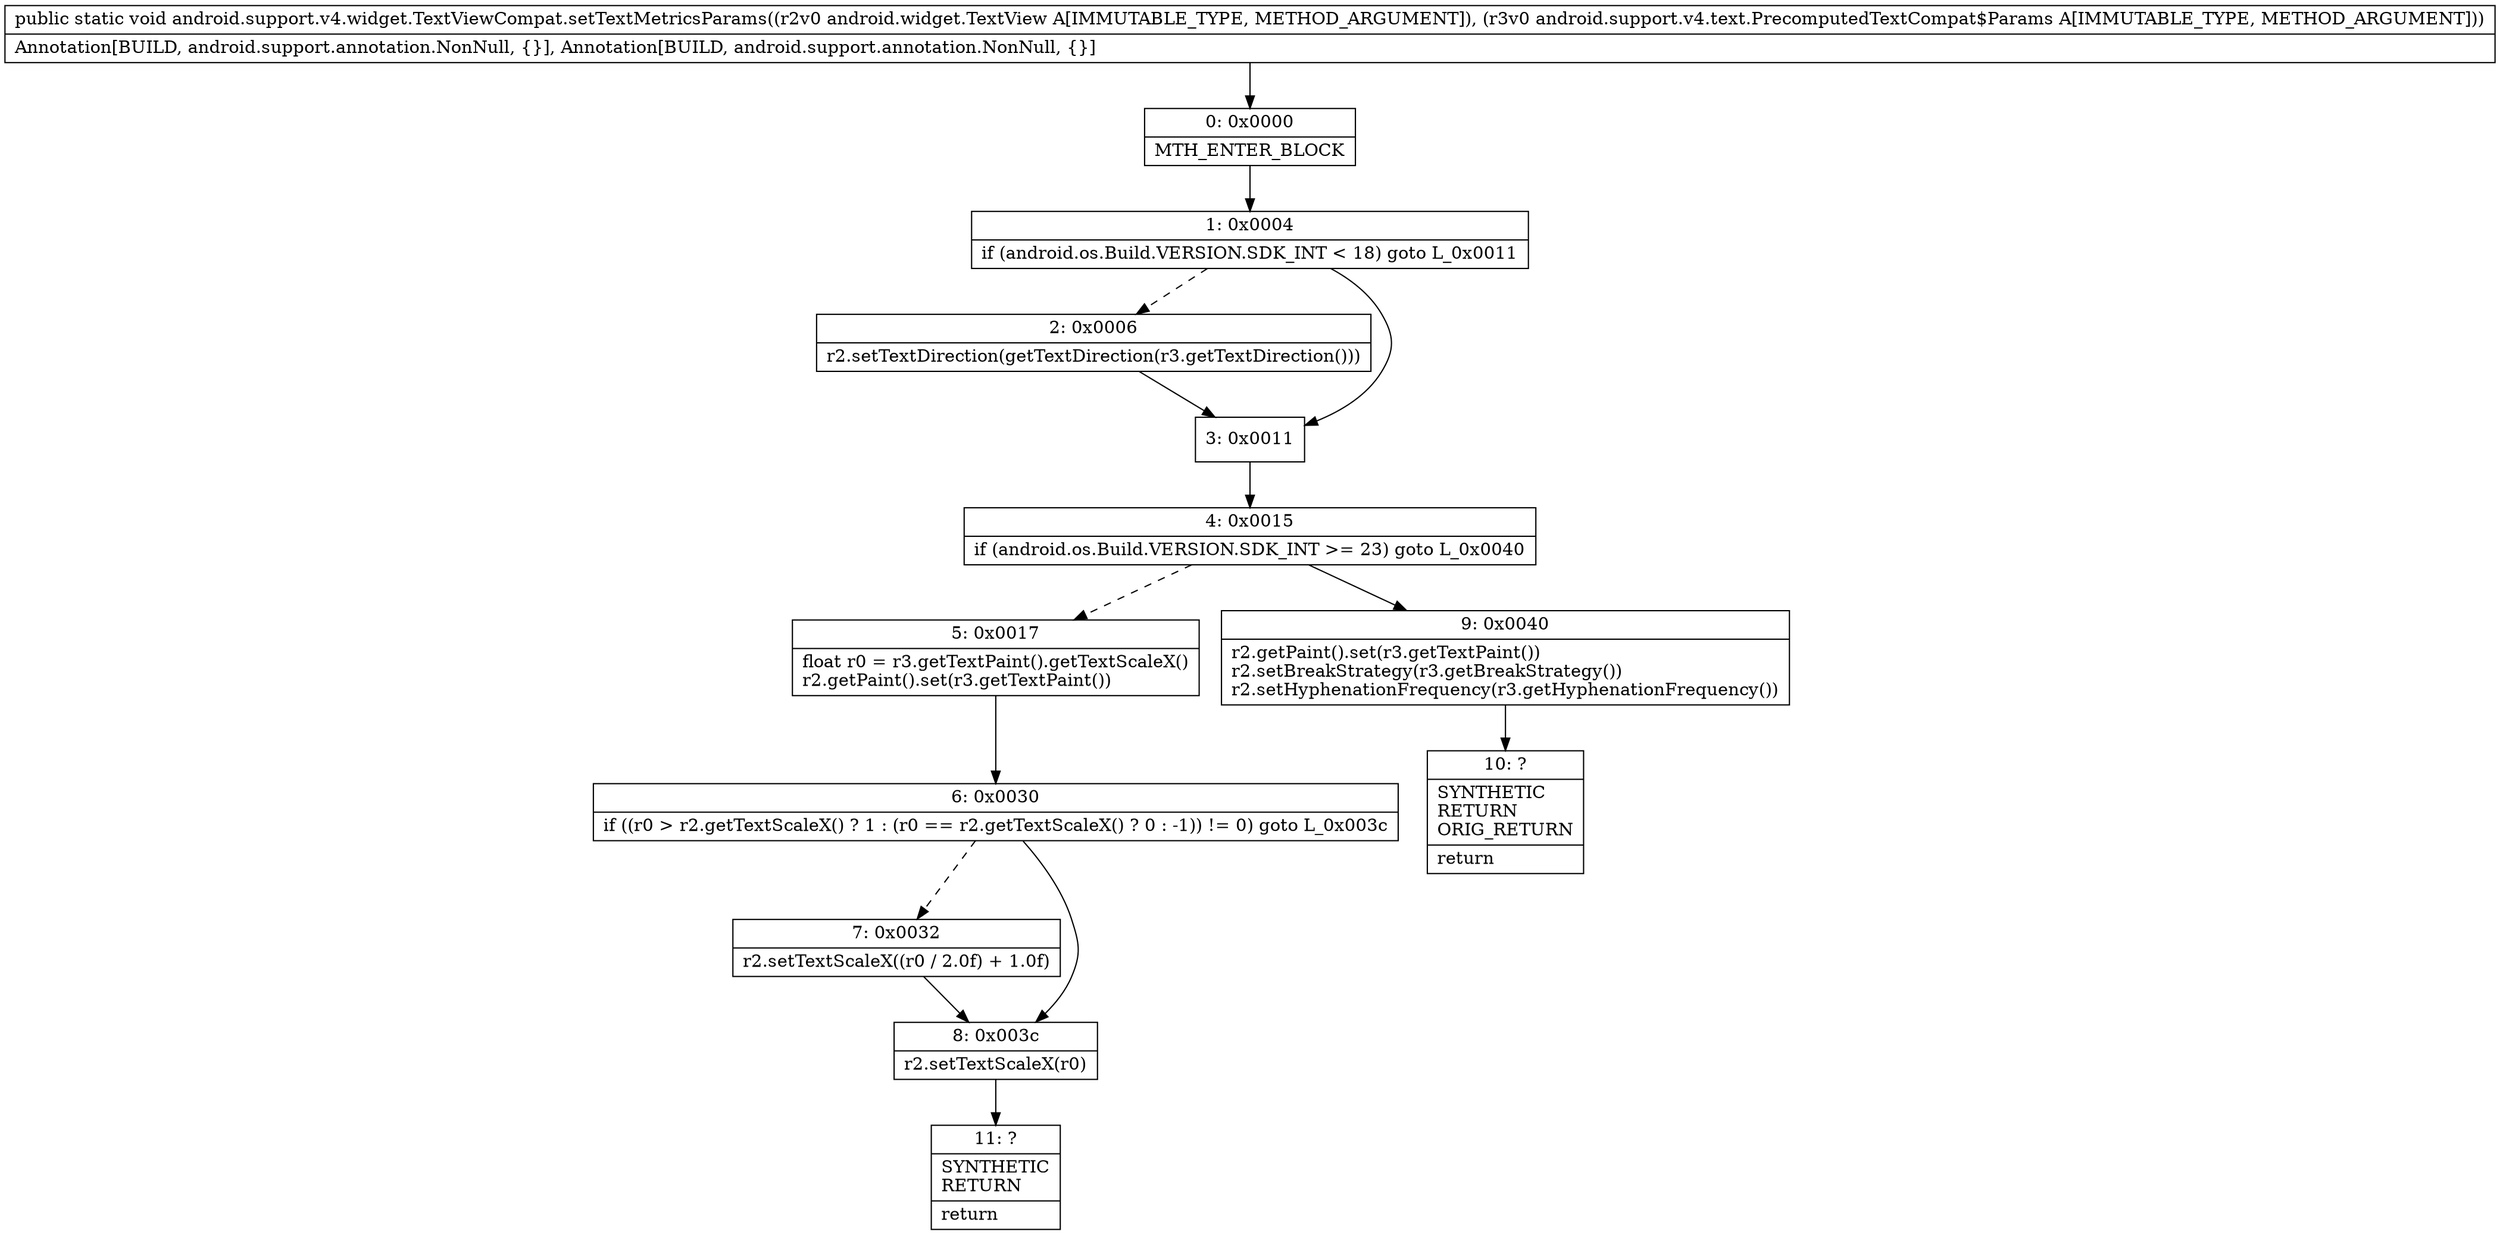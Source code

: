 digraph "CFG forandroid.support.v4.widget.TextViewCompat.setTextMetricsParams(Landroid\/widget\/TextView;Landroid\/support\/v4\/text\/PrecomputedTextCompat$Params;)V" {
Node_0 [shape=record,label="{0\:\ 0x0000|MTH_ENTER_BLOCK\l}"];
Node_1 [shape=record,label="{1\:\ 0x0004|if (android.os.Build.VERSION.SDK_INT \< 18) goto L_0x0011\l}"];
Node_2 [shape=record,label="{2\:\ 0x0006|r2.setTextDirection(getTextDirection(r3.getTextDirection()))\l}"];
Node_3 [shape=record,label="{3\:\ 0x0011}"];
Node_4 [shape=record,label="{4\:\ 0x0015|if (android.os.Build.VERSION.SDK_INT \>= 23) goto L_0x0040\l}"];
Node_5 [shape=record,label="{5\:\ 0x0017|float r0 = r3.getTextPaint().getTextScaleX()\lr2.getPaint().set(r3.getTextPaint())\l}"];
Node_6 [shape=record,label="{6\:\ 0x0030|if ((r0 \> r2.getTextScaleX() ? 1 : (r0 == r2.getTextScaleX() ? 0 : \-1)) != 0) goto L_0x003c\l}"];
Node_7 [shape=record,label="{7\:\ 0x0032|r2.setTextScaleX((r0 \/ 2.0f) + 1.0f)\l}"];
Node_8 [shape=record,label="{8\:\ 0x003c|r2.setTextScaleX(r0)\l}"];
Node_9 [shape=record,label="{9\:\ 0x0040|r2.getPaint().set(r3.getTextPaint())\lr2.setBreakStrategy(r3.getBreakStrategy())\lr2.setHyphenationFrequency(r3.getHyphenationFrequency())\l}"];
Node_10 [shape=record,label="{10\:\ ?|SYNTHETIC\lRETURN\lORIG_RETURN\l|return\l}"];
Node_11 [shape=record,label="{11\:\ ?|SYNTHETIC\lRETURN\l|return\l}"];
MethodNode[shape=record,label="{public static void android.support.v4.widget.TextViewCompat.setTextMetricsParams((r2v0 android.widget.TextView A[IMMUTABLE_TYPE, METHOD_ARGUMENT]), (r3v0 android.support.v4.text.PrecomputedTextCompat$Params A[IMMUTABLE_TYPE, METHOD_ARGUMENT]))  | Annotation[BUILD, android.support.annotation.NonNull, \{\}], Annotation[BUILD, android.support.annotation.NonNull, \{\}]\l}"];
MethodNode -> Node_0;
Node_0 -> Node_1;
Node_1 -> Node_2[style=dashed];
Node_1 -> Node_3;
Node_2 -> Node_3;
Node_3 -> Node_4;
Node_4 -> Node_5[style=dashed];
Node_4 -> Node_9;
Node_5 -> Node_6;
Node_6 -> Node_7[style=dashed];
Node_6 -> Node_8;
Node_7 -> Node_8;
Node_8 -> Node_11;
Node_9 -> Node_10;
}

